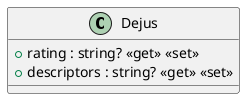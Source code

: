 @startuml
class Dejus {
    + rating : string? <<get>> <<set>>
    + descriptors : string? <<get>> <<set>>
}
@enduml
